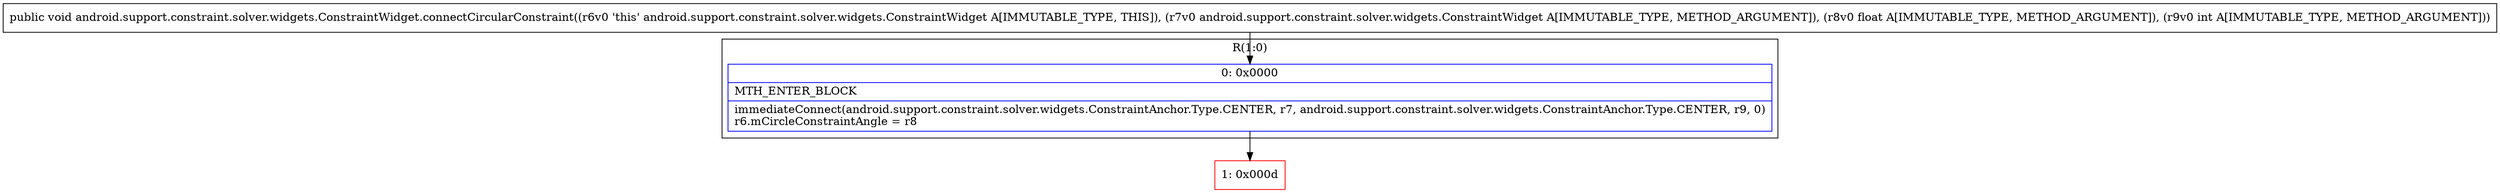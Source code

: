 digraph "CFG forandroid.support.constraint.solver.widgets.ConstraintWidget.connectCircularConstraint(Landroid\/support\/constraint\/solver\/widgets\/ConstraintWidget;FI)V" {
subgraph cluster_Region_647153667 {
label = "R(1:0)";
node [shape=record,color=blue];
Node_0 [shape=record,label="{0\:\ 0x0000|MTH_ENTER_BLOCK\l|immediateConnect(android.support.constraint.solver.widgets.ConstraintAnchor.Type.CENTER, r7, android.support.constraint.solver.widgets.ConstraintAnchor.Type.CENTER, r9, 0)\lr6.mCircleConstraintAngle = r8\l}"];
}
Node_1 [shape=record,color=red,label="{1\:\ 0x000d}"];
MethodNode[shape=record,label="{public void android.support.constraint.solver.widgets.ConstraintWidget.connectCircularConstraint((r6v0 'this' android.support.constraint.solver.widgets.ConstraintWidget A[IMMUTABLE_TYPE, THIS]), (r7v0 android.support.constraint.solver.widgets.ConstraintWidget A[IMMUTABLE_TYPE, METHOD_ARGUMENT]), (r8v0 float A[IMMUTABLE_TYPE, METHOD_ARGUMENT]), (r9v0 int A[IMMUTABLE_TYPE, METHOD_ARGUMENT])) }"];
MethodNode -> Node_0;
Node_0 -> Node_1;
}


